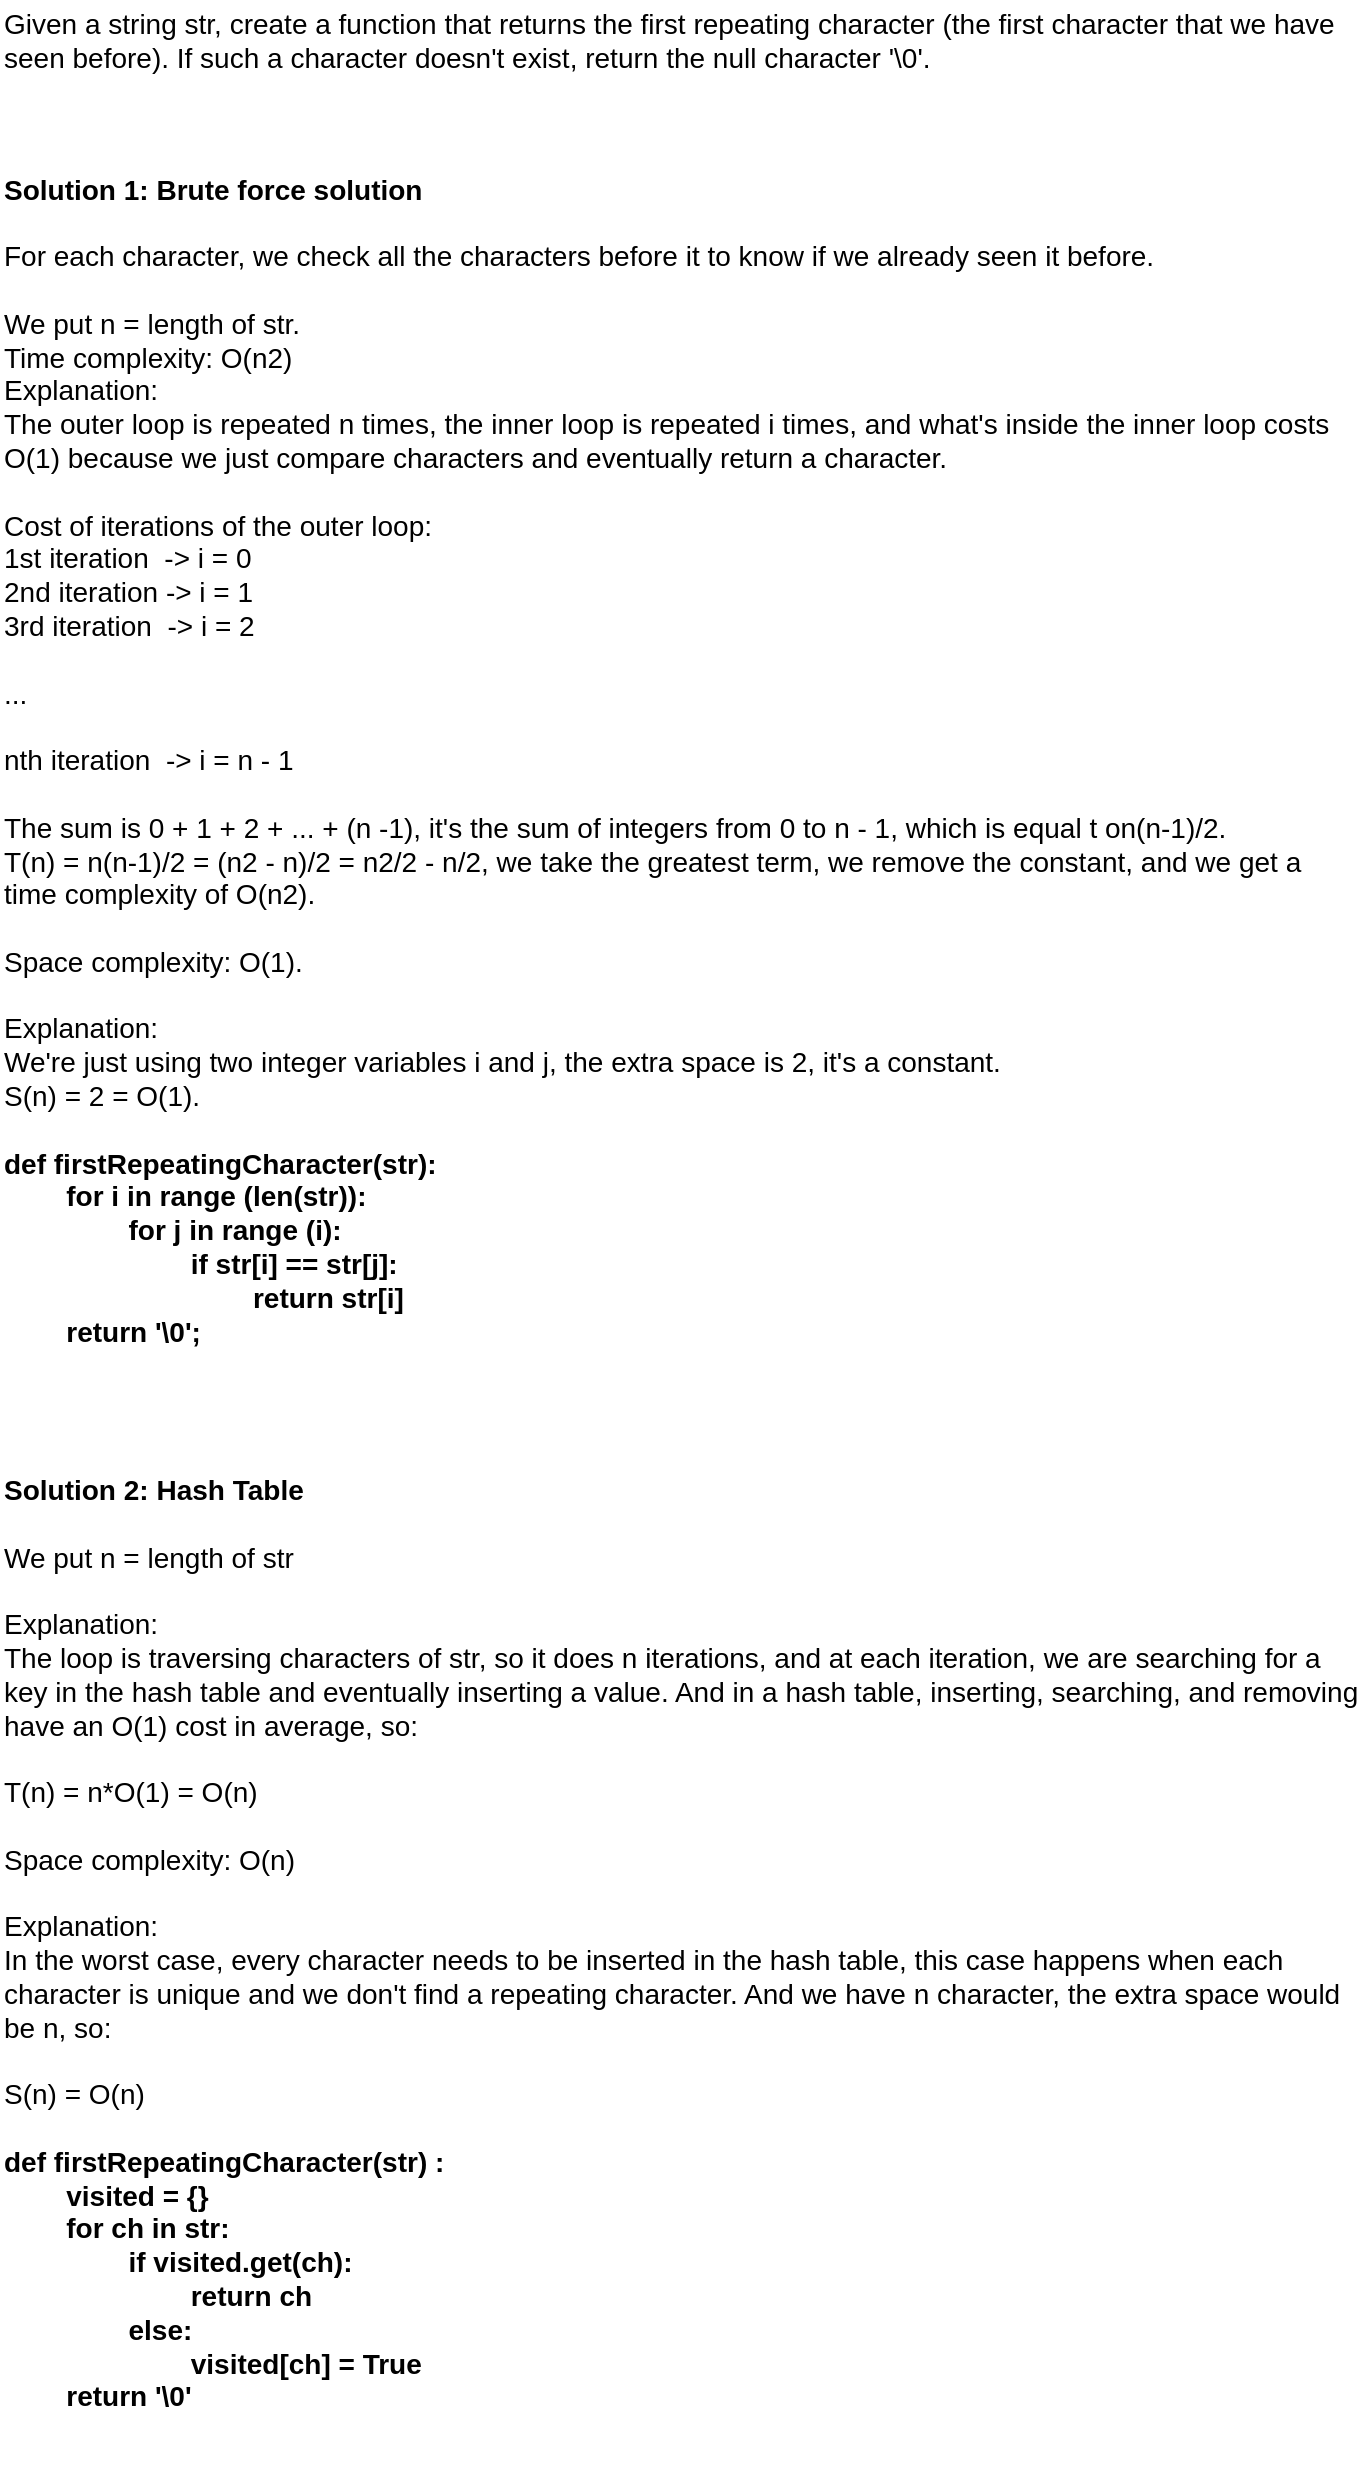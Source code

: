 <mxfile version="28.1.2">
  <diagram name="Page-1" id="4rmJmWJ1z9ZKxE6TSI1t">
    <mxGraphModel dx="914" dy="536" grid="1" gridSize="10" guides="1" tooltips="1" connect="1" arrows="1" fold="1" page="1" pageScale="1" pageWidth="850" pageHeight="1100" math="0" shadow="0">
      <root>
        <mxCell id="0" />
        <mxCell id="1" parent="0" />
        <mxCell id="ZMUBihReWyr_sTy7ZRpu-1" value="Given a string str, create a function that returns the first repeating character (the first character that we have seen before). If such a character doesn&#39;t exist, return the null character &#39;\0&#39;." style="text;html=1;align=left;verticalAlign=middle;whiteSpace=wrap;rounded=0;fontSize=14;" vertex="1" parent="1">
          <mxGeometry x="80" y="80" width="680" height="40" as="geometry" />
        </mxCell>
        <mxCell id="ZMUBihReWyr_sTy7ZRpu-2" value="&lt;div&gt;&lt;b&gt;&lt;br&gt;&lt;/b&gt;&lt;/div&gt;&lt;div&gt;&lt;b&gt;&lt;br&gt;&lt;/b&gt;&lt;/div&gt;&lt;div&gt;&lt;b&gt;&lt;br&gt;&lt;/b&gt;&lt;/div&gt;&lt;div&gt;&lt;b&gt;Solution 1: Brute force solution&lt;/b&gt;&lt;/div&gt;&lt;div&gt;&lt;br&gt;&lt;/div&gt;&lt;div&gt;For each character, we check all the characters before it to know if we already seen it before.&lt;/div&gt;&lt;div&gt;&lt;br&gt;&lt;/div&gt;&lt;div&gt;We put n = length of str.&lt;/div&gt;&lt;div&gt;Time complexity: O(n2)&lt;/div&gt;&lt;div&gt;Explanation: &lt;br&gt;&lt;/div&gt;&lt;div&gt;The outer loop is repeated n times, the inner loop is repeated i times, and what&#39;s inside the inner loop costs O(1) because we just compare characters and eventually return a character.&lt;/div&gt;&lt;div&gt;&lt;br&gt;&lt;/div&gt;&lt;div&gt;Cost of iterations of the outer loop:&lt;/div&gt;&lt;div&gt;1st iteration&amp;nbsp; -&amp;gt; i = 0&lt;/div&gt;&lt;div&gt;2nd iteration -&amp;gt; i = 1&lt;/div&gt;&lt;div&gt;3rd iteration&amp;nbsp; -&amp;gt; i = 2&lt;/div&gt;&lt;div&gt;&lt;br&gt;&lt;/div&gt;&lt;div&gt;...&lt;/div&gt;&lt;div&gt;&lt;br&gt;&lt;/div&gt;&lt;div&gt;nth iteration&amp;nbsp; -&amp;gt; i = n - 1&lt;/div&gt;&lt;div&gt;&lt;br&gt;&lt;/div&gt;&lt;div&gt;The sum is 0 + 1 + 2 + ... + (n -1), it&#39;s the sum of integers from 0 to n - 1, which is equal t on(n-1)/2.&lt;/div&gt;&lt;div&gt;T(n) = n(n-1)/2 = (n2 - n)/2 = n2/2 - n/2, we take the greatest term, we remove the constant, and we get a time complexity of O(n2).&lt;/div&gt;&lt;div&gt;&lt;br&gt;&lt;/div&gt;&lt;div&gt;Space complexity: O(1).&lt;/div&gt;&lt;div&gt;&lt;br&gt;&lt;/div&gt;&lt;div&gt;Explanation: &lt;br&gt;&lt;/div&gt;&lt;div&gt;We&#39;re just using two integer variables i and j, the extra space is 2, it&#39;s a constant.&lt;/div&gt;&lt;div&gt;S(n) = 2 = O(1).&lt;/div&gt;&lt;div&gt;&lt;br&gt;&lt;/div&gt;&lt;div&gt;&lt;b&gt;&lt;font&gt;def firstRepeatingCharacter(str):&lt;/font&gt;&lt;/b&gt;&lt;/div&gt;&lt;div&gt;&lt;b&gt;&lt;font&gt;&lt;span style=&quot;white-space: pre;&quot;&gt;&#x9;&lt;/span&gt;for i in range (len(str)):&lt;/font&gt;&lt;/b&gt;&lt;/div&gt;&lt;div&gt;&lt;b&gt;&lt;font&gt;&lt;span style=&quot;white-space: pre;&quot;&gt;&#x9;&lt;/span&gt;&lt;span style=&quot;white-space: pre;&quot;&gt;&#x9;&lt;/span&gt;for j in range (i):&lt;/font&gt;&lt;/b&gt;&lt;/div&gt;&lt;div&gt;&lt;b&gt;&lt;font&gt;&lt;span style=&quot;white-space: pre;&quot;&gt;&#x9;&lt;/span&gt;&lt;span style=&quot;white-space: pre;&quot;&gt;&#x9;&lt;/span&gt;&lt;span style=&quot;white-space: pre;&quot;&gt;&#x9;&lt;/span&gt;if str[i] == str[j]:&lt;/font&gt;&lt;/b&gt;&lt;/div&gt;&lt;div&gt;&lt;b&gt;&lt;font&gt;&lt;span style=&quot;white-space: pre;&quot;&gt;&#x9;&lt;/span&gt;&lt;span style=&quot;white-space: pre;&quot;&gt;&#x9;&lt;/span&gt;&lt;span style=&quot;white-space: pre;&quot;&gt;&#x9;&lt;/span&gt;&lt;span style=&quot;white-space: pre;&quot;&gt;&#x9;return str[i] &lt;/span&gt;&lt;/font&gt;&lt;/b&gt;&lt;/div&gt;&lt;div&gt;&lt;b&gt;&lt;font&gt;&lt;span style=&quot;white-space: pre;&quot;&gt;&lt;span style=&quot;white-space: pre;&quot;&gt;&#x9;&lt;/span&gt;return &#39;\0&#39;;&lt;br&gt;&lt;/span&gt;&lt;/font&gt;&lt;/b&gt;&lt;/div&gt;&lt;br&gt;&lt;div&gt;&lt;br&gt;&lt;/div&gt;&lt;div&gt;&lt;br&gt;&lt;/div&gt;" style="text;html=1;align=left;verticalAlign=middle;whiteSpace=wrap;rounded=0;fontSize=14;" vertex="1" parent="1">
          <mxGeometry x="80" y="160" width="680" height="600" as="geometry" />
        </mxCell>
        <mxCell id="ZMUBihReWyr_sTy7ZRpu-4" value="&lt;div&gt;&lt;font style=&quot;font-size: 14px;&quot;&gt;&lt;b&gt;Solution 2: Hash Table &lt;br&gt;&lt;/b&gt;&lt;/font&gt;&lt;/div&gt;&lt;div&gt;&lt;font style=&quot;font-size: 14px;&quot;&gt;&lt;br&gt;&lt;/font&gt;&lt;/div&gt;&lt;div&gt;&lt;font style=&quot;font-size: 14px;&quot;&gt;We put n = length of str &lt;br&gt;&lt;/font&gt;&lt;/div&gt;&lt;div&gt;&lt;font style=&quot;font-size: 14px;&quot;&gt;&lt;br&gt;&lt;/font&gt;&lt;/div&gt;&lt;div&gt;&lt;font style=&quot;font-size: 14px;&quot;&gt;Explanation: &lt;br&gt;&lt;/font&gt;&lt;/div&gt;&lt;div&gt;&lt;font style=&quot;font-size: 14px;&quot;&gt;The loop is traversing characters of str, so it does n iterations, and at each iteration, we are searching for a key in the hash table and eventually inserting a value. And in a hash table, inserting, searching, and removing have an O(1) cost in average, so:&lt;/font&gt;&lt;/div&gt;&lt;div&gt;&lt;font style=&quot;font-size: 14px;&quot;&gt;&lt;br&gt;&lt;/font&gt;&lt;/div&gt;&lt;div&gt;&lt;font style=&quot;font-size: 14px;&quot;&gt;T(n) = n*O(1) = O(n)&lt;br&gt;&lt;/font&gt;&lt;/div&gt;&lt;div&gt;&lt;font style=&quot;font-size: 14px;&quot;&gt;&lt;br&gt;&lt;/font&gt;&lt;/div&gt;&lt;div&gt;&lt;font style=&quot;font-size: 14px;&quot;&gt;Space complexity: O(n) &lt;br&gt;&lt;/font&gt;&lt;/div&gt;&lt;div&gt;&lt;font style=&quot;font-size: 14px;&quot;&gt;&lt;br&gt;&lt;/font&gt;&lt;/div&gt;&lt;div&gt;&lt;font style=&quot;font-size: 14px;&quot;&gt;Explanation:&lt;/font&gt;&lt;/div&gt;&lt;div&gt;&lt;font style=&quot;font-size: 14px;&quot;&gt;In the worst case, every character needs to be inserted in the hash table, this case happens when each character is unique and we don&#39;t find a repeating character. And we have n character, the extra space would be n, so:&lt;/font&gt;&lt;/div&gt;&lt;div&gt;&lt;font style=&quot;font-size: 14px;&quot;&gt;&lt;br&gt;&lt;/font&gt;&lt;/div&gt;&lt;div&gt;&lt;font style=&quot;font-size: 14px;&quot;&gt;S(n) = O(n)&lt;br&gt;&lt;/font&gt;&lt;/div&gt;&lt;div&gt;&lt;font style=&quot;font-size: 14px;&quot;&gt;&lt;br&gt;&lt;/font&gt;&lt;/div&gt;&lt;div&gt;&lt;b&gt;&lt;font style=&quot;font-size: 14px;&quot;&gt;def firstRepeatingCharacter(str) :&lt;/font&gt;&lt;/b&gt;&lt;/div&gt;&lt;div&gt;&lt;b&gt;&lt;font style=&quot;font-size: 14px;&quot;&gt;&lt;span style=&quot;white-space: pre;&quot;&gt;&#x9;&lt;/span&gt;visited = {}&lt;/font&gt;&lt;/b&gt;&lt;/div&gt;&lt;div&gt;&lt;b&gt;&lt;font style=&quot;font-size: 14px;&quot;&gt;&lt;span style=&quot;white-space: pre;&quot;&gt;&#x9;&lt;/span&gt;for ch in str:&lt;/font&gt;&lt;/b&gt;&lt;/div&gt;&lt;div&gt;&lt;b&gt;&lt;font style=&quot;font-size: 14px;&quot;&gt;&lt;span style=&quot;white-space: pre;&quot;&gt;&#x9;&lt;/span&gt;&lt;span style=&quot;white-space: pre;&quot;&gt;&#x9;&lt;/span&gt;if visited.get(ch):&lt;/font&gt;&lt;/b&gt;&lt;/div&gt;&lt;div&gt;&lt;b&gt;&lt;font style=&quot;font-size: 14px;&quot;&gt;&lt;span style=&quot;white-space: pre;&quot;&gt;&#x9;&lt;/span&gt;&lt;span style=&quot;white-space: pre;&quot;&gt;&#x9;&lt;/span&gt;&lt;span style=&quot;white-space: pre;&quot;&gt;&#x9;&lt;/span&gt;return ch&lt;/font&gt;&lt;/b&gt;&lt;/div&gt;&lt;div&gt;&lt;b&gt;&lt;font style=&quot;font-size: 14px;&quot;&gt;&lt;span style=&quot;white-space: pre;&quot;&gt;&#x9;&lt;/span&gt;&lt;span style=&quot;white-space: pre;&quot;&gt;&#x9;else:&lt;/span&gt;&lt;/font&gt;&lt;/b&gt;&lt;/div&gt;&lt;div&gt;&lt;b&gt;&lt;font style=&quot;font-size: 14px;&quot;&gt;&lt;span style=&quot;white-space: pre;&quot;&gt;&lt;span style=&quot;white-space: pre;&quot;&gt;&#x9;&lt;/span&gt;&lt;span style=&quot;white-space: pre;&quot;&gt;&#x9;&lt;/span&gt;&lt;span style=&quot;white-space: pre;&quot;&gt;&#x9;&lt;/span&gt;visited[ch] = True&lt;/span&gt;&lt;/font&gt;&lt;/b&gt;&lt;/div&gt;&lt;div&gt;&lt;b&gt;&lt;font style=&quot;font-size: 14px;&quot;&gt;&lt;span style=&quot;white-space: pre;&quot;&gt;&lt;span style=&quot;white-space: pre;&quot;&gt;&#x9;&lt;/span&gt;return &#39;\0&#39;&lt;/span&gt;&lt;/font&gt;&lt;/b&gt;&lt;/div&gt;&lt;div&gt;&lt;font style=&quot;font-size: 14px;&quot;&gt;&lt;span style=&quot;white-space: pre;&quot;&gt;&lt;br&gt;&lt;/span&gt;&lt;/font&gt;&lt;/div&gt;" style="text;html=1;align=left;verticalAlign=middle;whiteSpace=wrap;rounded=0;" vertex="1" parent="1">
          <mxGeometry x="80" y="800" width="680" height="520" as="geometry" />
        </mxCell>
      </root>
    </mxGraphModel>
  </diagram>
</mxfile>
